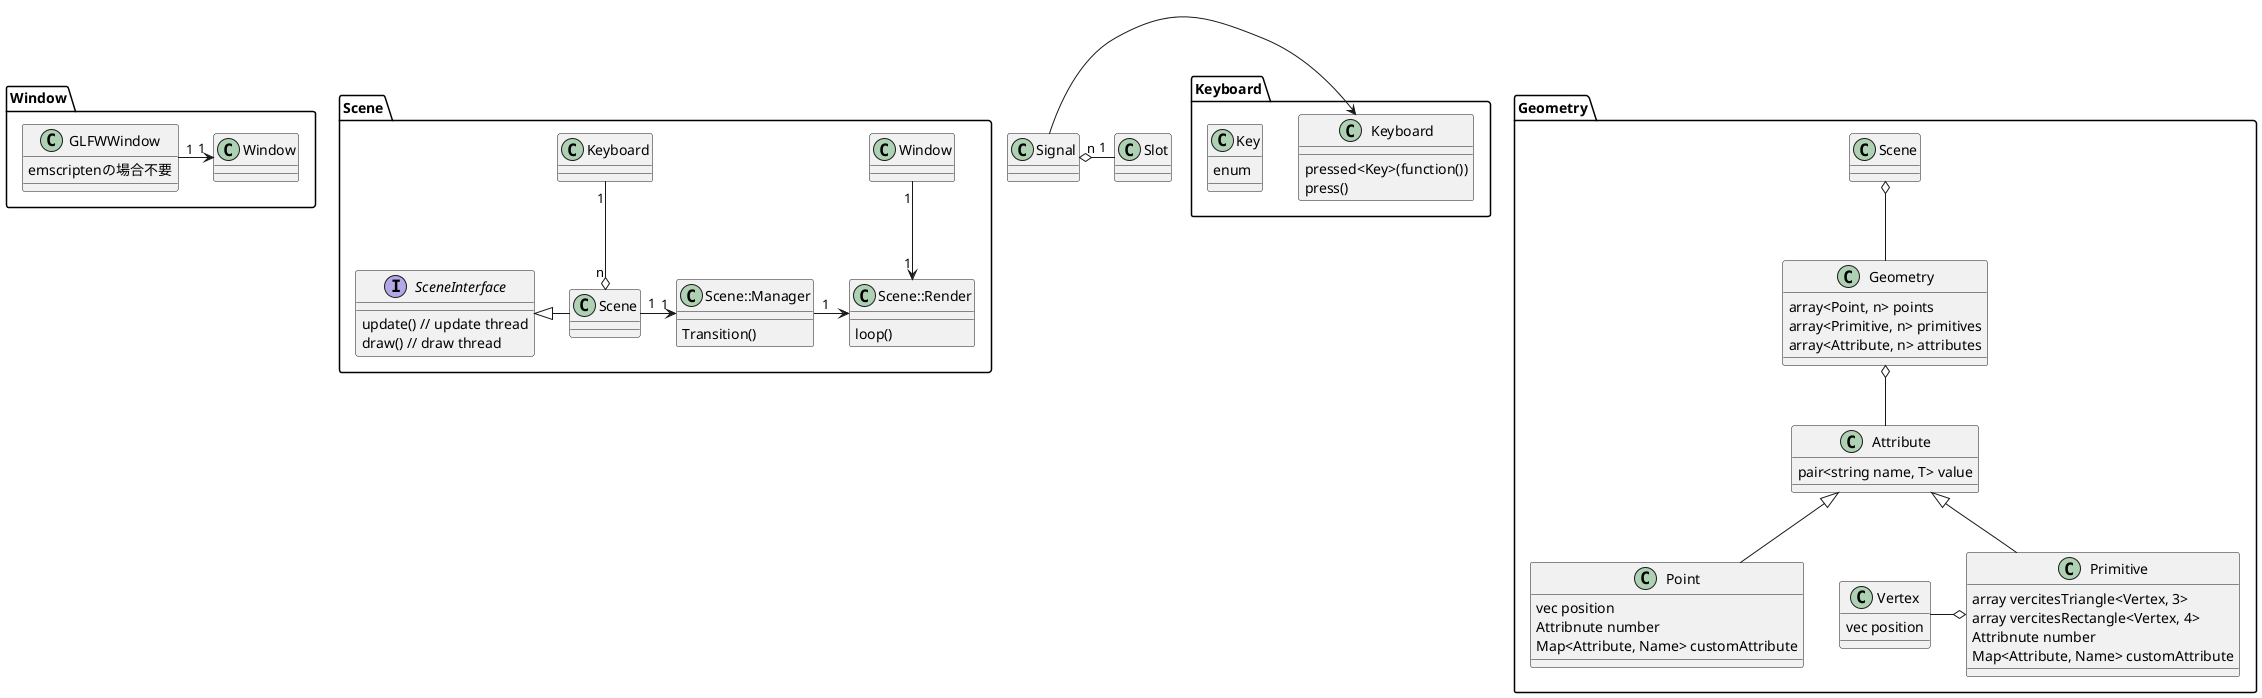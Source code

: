 @startuml thux
' eventは各自のオブジェクトが持ちたい

package Window {
    class GLFWWindow {
        emscriptenの場合不要
    }
    GLFWWindow "1" -> "1" Window

    class Window {
    }
}

package Scene {
    class Scene::Manager {
        Transition()
    }
    Scene "1" -> "1" Scene::Manager
    Keyboard "1" --o "n" Scene
    
    class Scene::Render {
        loop()
    }
    Window "1" --> "1" Scene::Render
    Scene::Manager "1" -> Scene::Render

    SceneInterface <|- Scene
    interface SceneInterface {
        update() // update thread
        draw() // draw thread
    }
}

class Signal {

}
Signal "n" o- "1" Slot

class Slot {

}

package Keyboard {

    Keyboard <- Signal
    class Keyboard {
        pressed<Key>(function())
        press()
    }
    
    class Key {
        enum
    }
}

package Geometry {
    class Geometry {
        array<Point, n> points
        array<Primitive, n> primitives
        array<Attribute, n> attributes
    }
    Scene o-- Geometry

    Geometry o-- Attribute


    class Attribute {
        pair<string name, T> value
    }

    class Point {
        vec position
        Attribnute number
        Map<Attribute, Name> customAttribute
    }
    Attribute <|-- Point

    class Primitive {
        array vercitesTriangle<Vertex, 3>
        array vercitesRectangle<Vertex, 4>
        Attribnute number
        Map<Attribute, Name> customAttribute
    }
    Attribute <|-- Primitive

    class Vertex {
        vec position
    }
    Vertex -o Primitive
    ' Vertex <|- Attribute
}
@enduml